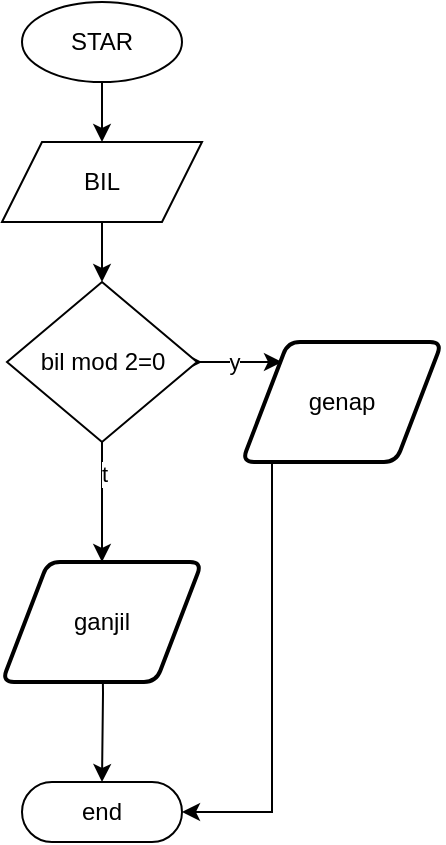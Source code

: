 <mxfile version="22.0.4" type="github">
  <diagram name="Page-1" id="pKz-jtcEaVWeBy704gUM">
    <mxGraphModel dx="880" dy="470" grid="1" gridSize="10" guides="1" tooltips="1" connect="1" arrows="1" fold="1" page="1" pageScale="1" pageWidth="850" pageHeight="1100" math="0" shadow="0">
      <root>
        <mxCell id="0" />
        <mxCell id="1" parent="0" />
        <mxCell id="W9Zq1d4djwRuIoH4XkFl-2" value="" style="edgeStyle=orthogonalEdgeStyle;rounded=0;orthogonalLoop=1;jettySize=auto;html=1;" edge="1" parent="1" source="W9Zq1d4djwRuIoH4XkFl-3" target="W9Zq1d4djwRuIoH4XkFl-5">
          <mxGeometry relative="1" as="geometry" />
        </mxCell>
        <mxCell id="W9Zq1d4djwRuIoH4XkFl-3" value="STAR" style="ellipse;whiteSpace=wrap;html=1;" vertex="1" parent="1">
          <mxGeometry x="340" y="20" width="80" height="40" as="geometry" />
        </mxCell>
        <mxCell id="W9Zq1d4djwRuIoH4XkFl-4" value="" style="edgeStyle=orthogonalEdgeStyle;rounded=0;orthogonalLoop=1;jettySize=auto;html=1;" edge="1" parent="1" source="W9Zq1d4djwRuIoH4XkFl-5" target="W9Zq1d4djwRuIoH4XkFl-8">
          <mxGeometry relative="1" as="geometry" />
        </mxCell>
        <mxCell id="W9Zq1d4djwRuIoH4XkFl-5" value="BIL" style="shape=parallelogram;perimeter=parallelogramPerimeter;whiteSpace=wrap;html=1;fixedSize=1;" vertex="1" parent="1">
          <mxGeometry x="330" y="90" width="100" height="40" as="geometry" />
        </mxCell>
        <mxCell id="W9Zq1d4djwRuIoH4XkFl-7" value="" style="edgeStyle=orthogonalEdgeStyle;rounded=0;orthogonalLoop=1;jettySize=auto;html=1;" edge="1" parent="1" source="W9Zq1d4djwRuIoH4XkFl-8" target="W9Zq1d4djwRuIoH4XkFl-27">
          <mxGeometry relative="1" as="geometry">
            <mxPoint x="380" y="280" as="targetPoint" />
          </mxGeometry>
        </mxCell>
        <mxCell id="W9Zq1d4djwRuIoH4XkFl-28" value="t" style="edgeLabel;html=1;align=center;verticalAlign=middle;resizable=0;points=[];" vertex="1" connectable="0" parent="W9Zq1d4djwRuIoH4XkFl-7">
          <mxGeometry x="-0.467" y="1" relative="1" as="geometry">
            <mxPoint as="offset" />
          </mxGeometry>
        </mxCell>
        <mxCell id="W9Zq1d4djwRuIoH4XkFl-18" value="" style="edgeStyle=orthogonalEdgeStyle;rounded=0;orthogonalLoop=1;jettySize=auto;html=1;" edge="1" parent="1" source="W9Zq1d4djwRuIoH4XkFl-8">
          <mxGeometry relative="1" as="geometry">
            <mxPoint x="470" y="200" as="targetPoint" />
            <Array as="points">
              <mxPoint x="440" y="200" />
              <mxPoint x="440" y="200" />
            </Array>
          </mxGeometry>
        </mxCell>
        <mxCell id="W9Zq1d4djwRuIoH4XkFl-22" value="y" style="edgeLabel;html=1;align=center;verticalAlign=middle;resizable=0;points=[];" vertex="1" connectable="0" parent="W9Zq1d4djwRuIoH4XkFl-18">
          <mxGeometry x="-0.129" relative="1" as="geometry">
            <mxPoint as="offset" />
          </mxGeometry>
        </mxCell>
        <mxCell id="W9Zq1d4djwRuIoH4XkFl-19" style="edgeStyle=orthogonalEdgeStyle;rounded=0;orthogonalLoop=1;jettySize=auto;html=1;exitX=1;exitY=0.5;exitDx=0;exitDy=0;" edge="1" parent="1" source="W9Zq1d4djwRuIoH4XkFl-8">
          <mxGeometry relative="1" as="geometry">
            <mxPoint x="430" y="200" as="targetPoint" />
          </mxGeometry>
        </mxCell>
        <mxCell id="W9Zq1d4djwRuIoH4XkFl-8" value="bil mod 2=0" style="rhombus;whiteSpace=wrap;html=1;" vertex="1" parent="1">
          <mxGeometry x="332.5" y="160" width="95" height="80" as="geometry" />
        </mxCell>
        <mxCell id="W9Zq1d4djwRuIoH4XkFl-10" value="" style="edgeStyle=orthogonalEdgeStyle;rounded=0;orthogonalLoop=1;jettySize=auto;html=1;" edge="1" parent="1" target="W9Zq1d4djwRuIoH4XkFl-20">
          <mxGeometry relative="1" as="geometry">
            <mxPoint x="380" y="320" as="sourcePoint" />
            <mxPoint x="380" y="370" as="targetPoint" />
          </mxGeometry>
        </mxCell>
        <mxCell id="W9Zq1d4djwRuIoH4XkFl-20" value="end" style="html=1;dashed=0;whiteSpace=wrap;shape=mxgraph.dfd.start" vertex="1" parent="1">
          <mxGeometry x="340" y="410" width="80" height="30" as="geometry" />
        </mxCell>
        <mxCell id="W9Zq1d4djwRuIoH4XkFl-21" style="edgeStyle=orthogonalEdgeStyle;rounded=0;orthogonalLoop=1;jettySize=auto;html=1;exitX=0.5;exitY=1;exitDx=0;exitDy=0;entryX=1;entryY=0.5;entryDx=0;entryDy=0;entryPerimeter=0;" edge="1" parent="1" target="W9Zq1d4djwRuIoH4XkFl-20">
          <mxGeometry relative="1" as="geometry">
            <mxPoint x="510" y="240" as="sourcePoint" />
          </mxGeometry>
        </mxCell>
        <mxCell id="W9Zq1d4djwRuIoH4XkFl-27" value="ganjil" style="shape=parallelogram;html=1;strokeWidth=2;perimeter=parallelogramPerimeter;whiteSpace=wrap;rounded=1;arcSize=12;size=0.23;" vertex="1" parent="1">
          <mxGeometry x="330" y="300" width="100" height="60" as="geometry" />
        </mxCell>
        <mxCell id="W9Zq1d4djwRuIoH4XkFl-29" value="genap" style="shape=parallelogram;html=1;strokeWidth=2;perimeter=parallelogramPerimeter;whiteSpace=wrap;rounded=1;arcSize=12;size=0.23;" vertex="1" parent="1">
          <mxGeometry x="450" y="190" width="100" height="60" as="geometry" />
        </mxCell>
      </root>
    </mxGraphModel>
  </diagram>
</mxfile>
